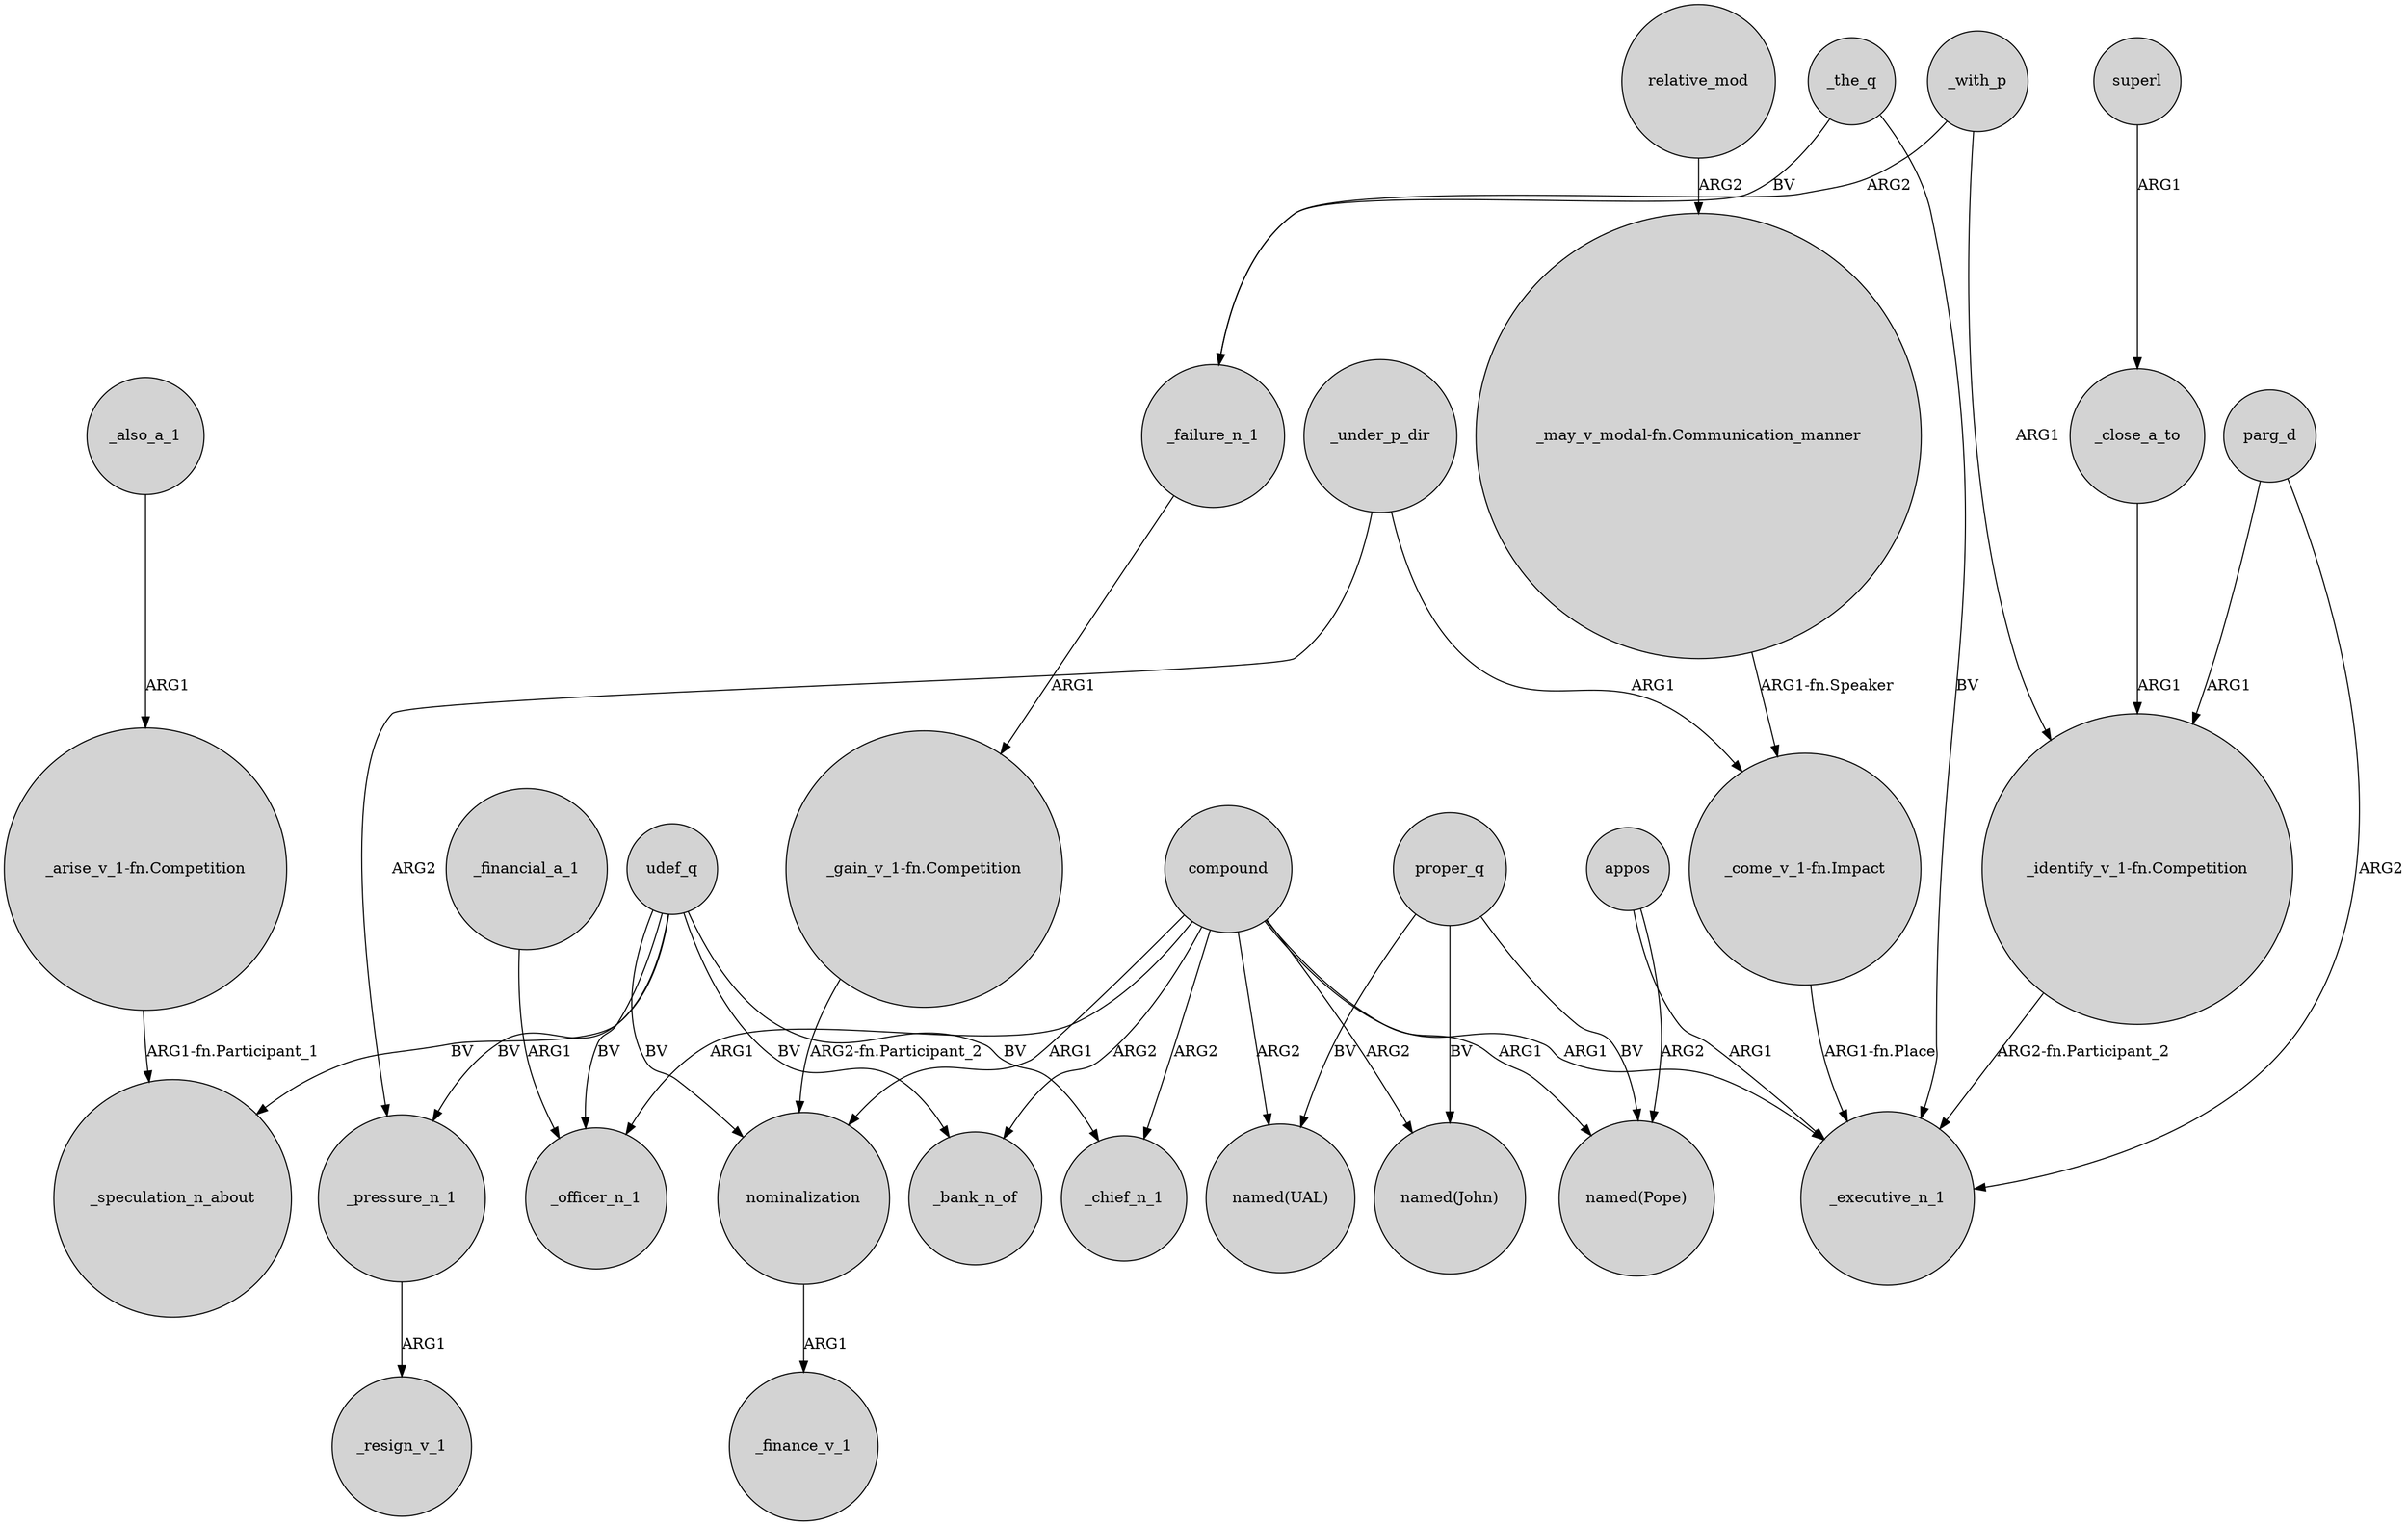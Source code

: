 digraph {
	node [shape=circle style=filled]
	"_arise_v_1-fn.Competition" -> _speculation_n_about [label="ARG1-fn.Participant_1"]
	_the_q -> _failure_n_1 [label=BV]
	appos -> "named(Pope)" [label=ARG2]
	compound -> _chief_n_1 [label=ARG2]
	appos -> _executive_n_1 [label=ARG1]
	nominalization -> _finance_v_1 [label=ARG1]
	_failure_n_1 -> "_gain_v_1-fn.Competition" [label=ARG1]
	_under_p_dir -> "_come_v_1-fn.Impact" [label=ARG1]
	superl -> _close_a_to [label=ARG1]
	udef_q -> _chief_n_1 [label=BV]
	"_gain_v_1-fn.Competition" -> nominalization [label="ARG2-fn.Participant_2"]
	udef_q -> nominalization [label=BV]
	_with_p -> "_identify_v_1-fn.Competition" [label=ARG1]
	udef_q -> _speculation_n_about [label=BV]
	udef_q -> _bank_n_of [label=BV]
	udef_q -> _pressure_n_1 [label=BV]
	_financial_a_1 -> _officer_n_1 [label=ARG1]
	proper_q -> "named(UAL)" [label=BV]
	parg_d -> "_identify_v_1-fn.Competition" [label=ARG1]
	compound -> nominalization [label=ARG1]
	"_come_v_1-fn.Impact" -> _executive_n_1 [label="ARG1-fn.Place"]
	compound -> "named(John)" [label=ARG2]
	compound -> "named(Pope)" [label=ARG1]
	proper_q -> "named(Pope)" [label=BV]
	_close_a_to -> "_identify_v_1-fn.Competition" [label=ARG1]
	_with_p -> _failure_n_1 [label=ARG2]
	compound -> _executive_n_1 [label=ARG1]
	compound -> _officer_n_1 [label=ARG1]
	udef_q -> _officer_n_1 [label=BV]
	"_may_v_modal-fn.Communication_manner" -> "_come_v_1-fn.Impact" [label="ARG1-fn.Speaker"]
	_pressure_n_1 -> _resign_v_1 [label=ARG1]
	compound -> "named(UAL)" [label=ARG2]
	_also_a_1 -> "_arise_v_1-fn.Competition" [label=ARG1]
	_under_p_dir -> _pressure_n_1 [label=ARG2]
	parg_d -> _executive_n_1 [label=ARG2]
	"_identify_v_1-fn.Competition" -> _executive_n_1 [label="ARG2-fn.Participant_2"]
	_the_q -> _executive_n_1 [label=BV]
	compound -> _bank_n_of [label=ARG2]
	relative_mod -> "_may_v_modal-fn.Communication_manner" [label=ARG2]
	proper_q -> "named(John)" [label=BV]
}
